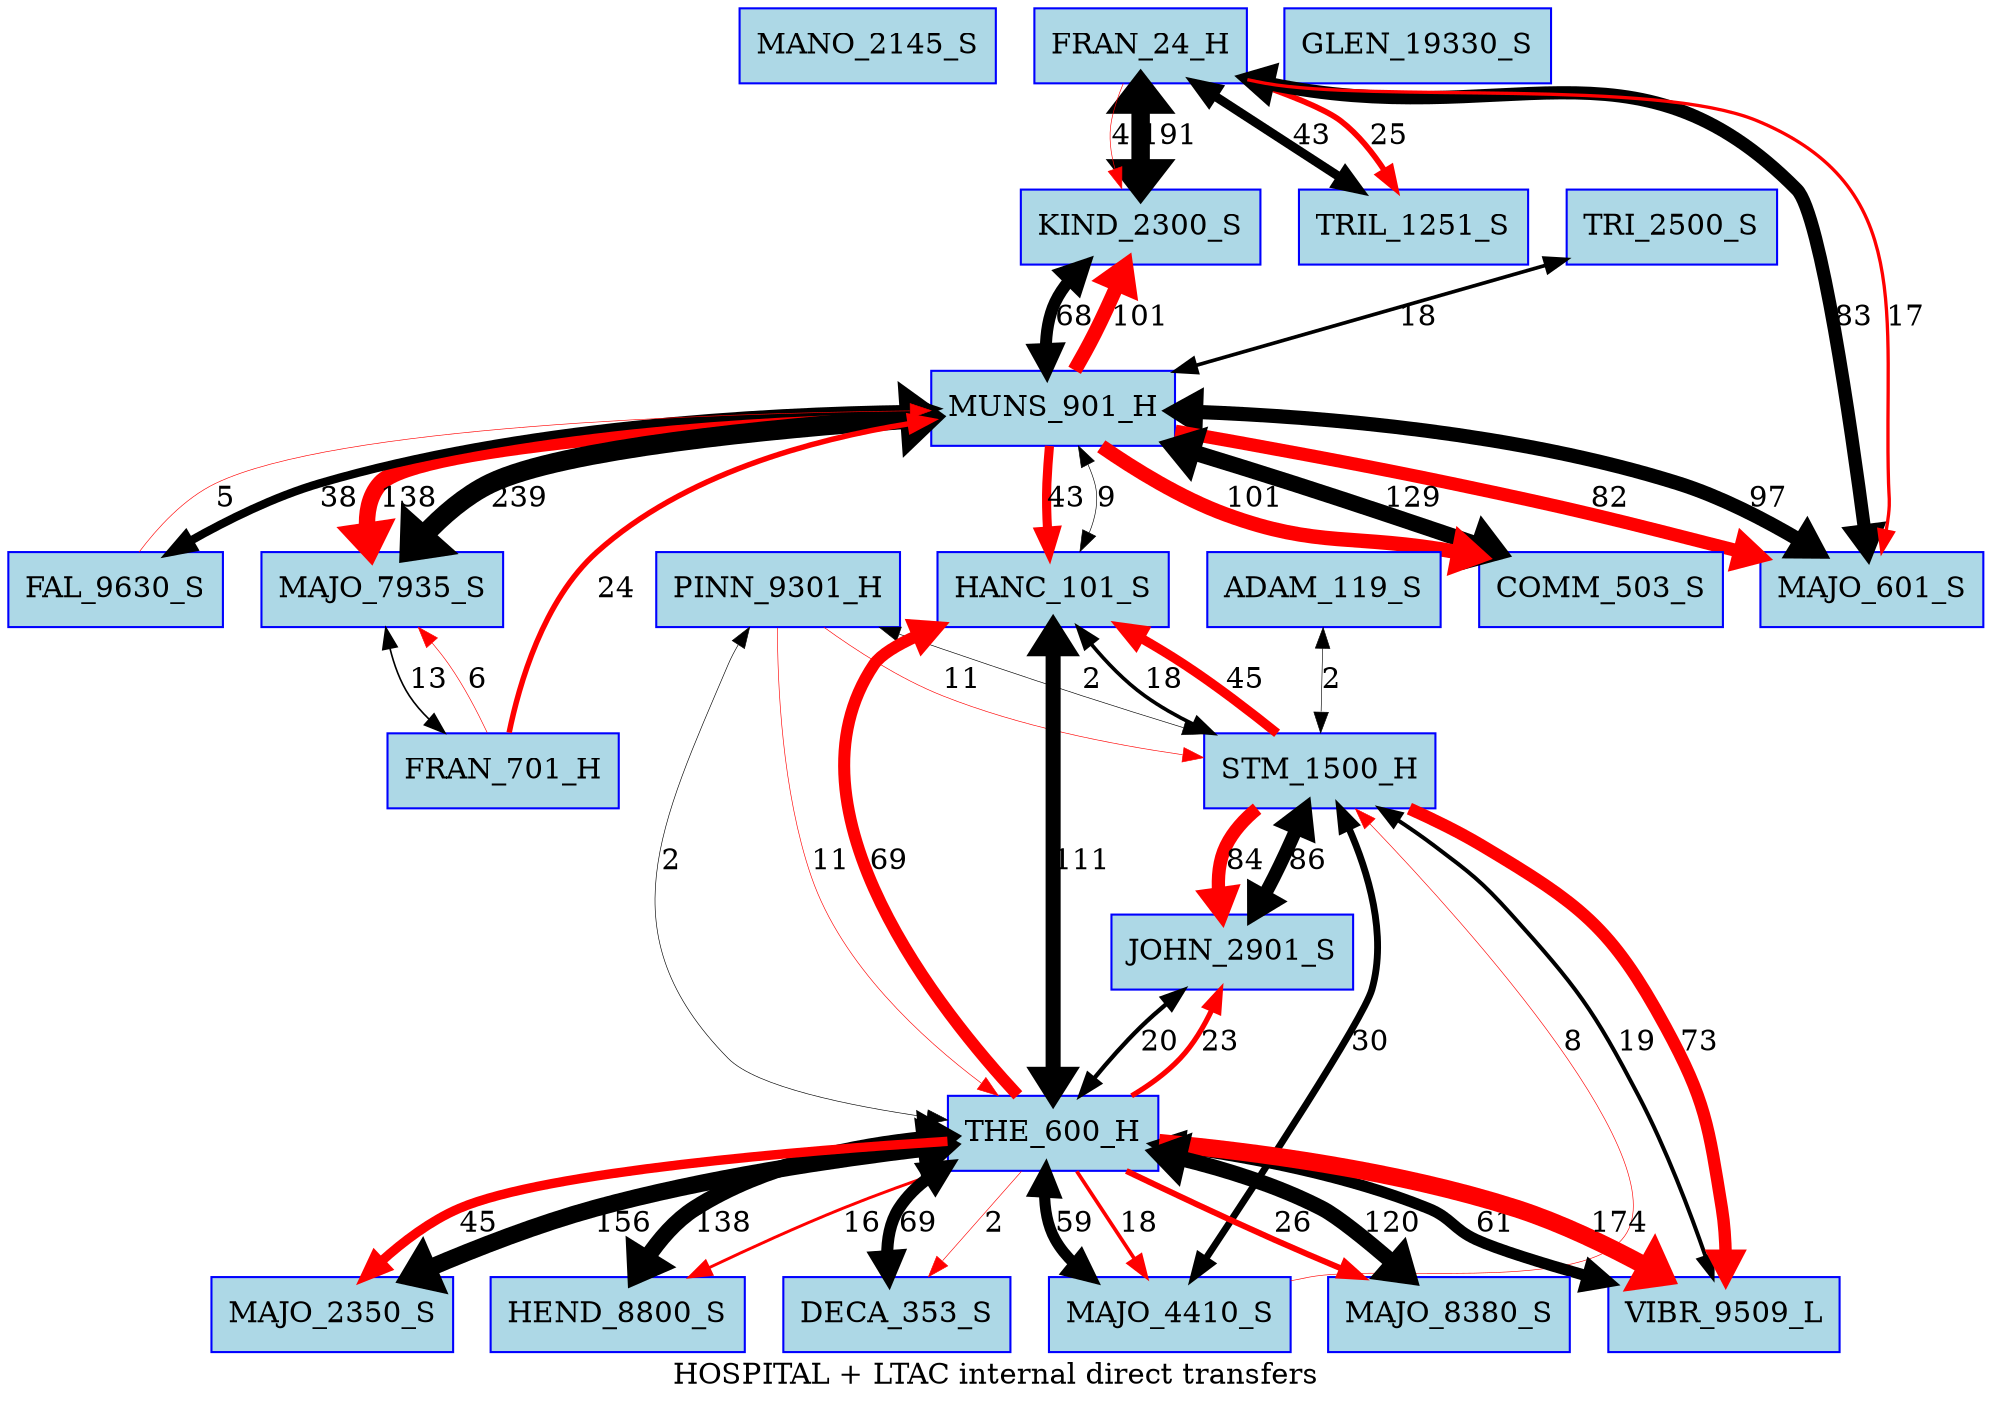 digraph myGraph {
 overlap=false; label="HOSPITAL + LTAC internal direct transfers";mano_2145_s [label=mano_2145_s, label=MANO_2145_S, color=blue, shape=box, style=filled, fillcolor=lightblue, pos="642.298403,-1180.262449?"];
tril_1251_s [label=tril_1251_s, label=TRIL_1251_S, color=blue, shape=box, style=filled, fillcolor=lightblue, pos="599.321461,-1743.238216?"];
hend_8800_s [label=hend_8800_s, label=HEND_8800_S, color=blue, shape=box, style=filled, fillcolor=lightblue, pos="1217.109089,-1747.787437?"];
kind_2300_s [label=kind_2300_s, label=KIND_2300_S, color=blue, shape=box, style=filled, fillcolor=lightblue, pos="795.366379,-1598.218379?"];
deca_353_s [label=deca_353_s, label=DECA_353_S, color=blue, shape=box, style=filled, fillcolor=lightblue, pos="1170.949229,-1102.597547?"];
muns_901_h [label=muns_901_h, label=MUNS_901_H, color=blue, shape=box, style=filled, fillcolor=lightblue, pos="784.770402,-1340.678460?"];
majo_2350_s [label=majo_2350_s, label=MAJO_2350_S, color=blue, shape=box, style=filled, fillcolor=lightblue, pos="1128.494167,-1227.096630?"];
majo_601_s [label=majo_601_s, label=MAJO_601_S, color=blue, shape=box, style=filled, fillcolor=lightblue, pos="759.791556,-1467.337921?"];
john_2901_s [label=john_2901_s, label=JOHN_2901_S, color=blue, shape=box, style=filled, fillcolor=lightblue, pos="1304.486095,-1335.425233?"];
tri_2500_s [label=tri_2500_s, label=TRI_2500_S, color=blue, shape=box, style=filled, fillcolor=lightblue, pos="666.577319,-1220.604252?"];
majo_7935_s [label=majo_7935_s, label=MAJO_7935_S, color=blue, shape=box, style=filled, fillcolor=lightblue, pos="778.705834,-1255.476700?"];
pinn_9301_h [label=pinn_9301_h, label=PINN_9301_H, color=blue, shape=box, style=filled, fillcolor=lightblue, pos="1216.081845,-1780.181494?"];
hanc_101_s [label=hanc_101_s, label=HANC_101_S, color=blue, shape=box, style=filled, fillcolor=lightblue, pos="1196.238912,-1736.640220?"];
comm_503_s [label=comm_503_s, label=COMM_503_S, color=blue, shape=box, style=filled, fillcolor=lightblue, pos="764.679203,-1415.446530?"];
vibr_9509_l [label=vibr_9509_l, label=VIBR_9509_L, color=blue, shape=box, style=filled, fillcolor=lightblue, pos="1225.739532,-1801.170374?"];
glen_19330_s [label=glen_19330_s, label=GLEN_19330_S, color=blue, shape=box, style=filled, fillcolor=lightblue, pos="562.539573,-1395.630535?"];
stm_1500_h [label=stm_1500_h, label=STM_1500_H, color=blue, shape=box, style=filled, fillcolor=lightblue, pos="1390.066563,-1501.158563?"];
majo_4410_s [label=majo_4410_s, label=MAJO_4410_S, color=blue, shape=box, style=filled, fillcolor=lightblue, pos="1260.650963,-1430.312886?"];
adam_119_s [label=adam_119_s, label=ADAM_119_S, color=blue, shape=box, style=filled, fillcolor=lightblue, pos="1155.857652,-1911.489283?"];
fal_9630_s [label=fal_9630_s, label=FAL_9630_S, color=blue, shape=box, style=filled, fillcolor=lightblue, pos="906.250832,-1390.100210?"];
fran_701_h [label=fran_701_h, label=FRAN_701_H, color=blue, shape=box, style=filled, fillcolor=lightblue, pos="773.426277,-1395.144754?"];
the_600_h [label=the_600_h, label=THE_600_H, color=blue, shape=box, style=filled, fillcolor=lightblue, pos="1150.144269,-1124.579296?"];
majo_8380_s [label=majo_8380_s, label=MAJO_8380_S, color=blue, shape=box, style=filled, fillcolor=lightblue, pos="1218.022054,-1706.186846?"];
fran_24_h [label=fran_24_h, label=FRAN_24_H, color=blue, shape=box, style=filled, fillcolor=lightblue, pos="741.114169,-1582.331595?"];
pinn_9301_h -> the_600_h [ penwidth=0.3, weight=2, label=2, color=black, dir=both];
pinn_9301_h -> the_600_h [ penwidth=0.3, weight=11, label=11, color=red];
pinn_9301_h -> stm_1500_h [ penwidth=0.3, weight=2, label=2, color=black, dir=both];
pinn_9301_h -> stm_1500_h [ penwidth=0.3, weight=11, label=11, color=red];
majo_2350_s -> the_600_h [ penwidth=8.24181274277, weight=156, label=156, color=black, dir=both];
the_600_h -> majo_2350_s [ penwidth=4.51223219033, weight=45, label=45, color=red];
majo_8380_s -> the_600_h [ penwidth=7.45471994936, weight=120, label=120, color=black, dir=both];
the_600_h -> majo_8380_s [ penwidth=2.86653433508, weight=26, label=26, color=red];
kind_2300_s -> muns_901_h [ penwidth=5.75076783655, weight=68, label=68, color=black, dir=both];
muns_901_h -> kind_2300_s [ penwidth=6.93760627154, weight=102, label=101, color=red];
kind_2300_s -> fran_24_h [ penwidth=8.84906500516, weight=191, label=191, color=black, dir=both];
fran_24_h -> kind_2300_s [ penwidth=0.3, weight=4, label=4, color=red];
tri_2500_s -> muns_901_h [ penwidth=1.76335999471, weight=18, label=18, color=black, dir=both];
majo_7935_s -> muns_901_h [ penwidth=9.52163537681, weight=240, label=239, color=black, dir=both];
muns_901_h -> majo_7935_s [ penwidth=7.87400577649, weight=138, label=138, color=red];
majo_7935_s -> fran_701_h [ penwidth=0.787092793402, weight=13, label=13, color=black, dir=both];
fran_701_h -> majo_7935_s [ penwidth=0.3, weight=7, label=6, color=red];
muns_901_h -> fal_9630_s [ penwidth=4.0050032002, weight=38, label=38, color=black, dir=both];
fal_9630_s -> muns_901_h [ penwidth=0.3, weight=5, label=5, color=red];
muns_901_h -> majo_601_s [ penwidth=6.81637765653, weight=98, label=97, color=black, dir=both];
muns_901_h -> majo_601_s [ penwidth=6.31240246281, weight=83, label=82, color=red];
muns_901_h -> hanc_101_s [ penwidth=0.3, weight=9, label=9, color=black, dir=both];
muns_901_h -> hanc_101_s [ penwidth=4.3758450681, weight=43, label=43, color=red];
muns_901_h -> comm_503_s [ penwidth=7.6716819341, weight=129, label=129, color=black, dir=both];
muns_901_h -> comm_503_s [ penwidth=6.93760627154, weight=102, label=101, color=red];
hanc_101_s -> the_600_h [ penwidth=7.22083532495, weight=112, label=111, color=black, dir=both];
the_600_h -> hanc_101_s [ penwidth=5.79456423481, weight=69, label=69, color=red];
hanc_101_s -> stm_1500_h [ penwidth=1.76335999471, weight=18, label=18, color=black, dir=both];
stm_1500_h -> hanc_101_s [ penwidth=4.51223219033, weight=45, label=45, color=red];
adam_119_s -> stm_1500_h [ penwidth=0.3, weight=2, label=2, color=black, dir=both];
john_2901_s -> the_600_h [ penwidth=2.07944154168, weight=20, label=20, color=black, dir=both];
the_600_h -> john_2901_s [ penwidth=2.49872736881, weight=24, label=23, color=red];
john_2901_s -> stm_1500_h [ penwidth=6.45528660978, weight=86, label=86, color=black, dir=both];
stm_1500_h -> john_2901_s [ penwidth=6.38469511755, weight=84, label=84, color=red];
fran_24_h -> majo_601_s [ penwidth=6.34876654441, weight=83, label=83, color=black, dir=both];
fran_24_h -> majo_601_s [ penwidth=1.59188475319, weight=17, label=17, color=red];
fran_24_h -> tril_1251_s [ penwidth=4.3758450681, weight=43, label=43, color=black, dir=both];
fran_24_h -> tril_1251_s [ penwidth=2.74887219562, weight=25, label=25, color=red];
the_600_h -> deca_353_s [ penwidth=5.79456423481, weight=69, label=69, color=black, dir=both];
the_600_h -> deca_353_s [ penwidth=0.3, weight=2, label=2, color=red];
the_600_h -> hend_8800_s [ penwidth=7.87400577649, weight=138, label=138, color=black, dir=both];
the_600_h -> hend_8800_s [ penwidth=1.41001088774, weight=16, label=16, color=red];
the_600_h -> majo_4410_s [ penwidth=5.32485705274, weight=59, label=59, color=black, dir=both];
the_600_h -> majo_4410_s [ penwidth=1.76335999471, weight=18, label=18, color=red];
the_600_h -> vibr_9509_l [ penwidth=5.42486631354, weight=62, label=61, color=black, dir=both];
the_600_h -> vibr_9509_l [ penwidth=8.56941061866, weight=175, label=174, color=red];
stm_1500_h -> majo_4410_s [ penwidth=3.295836866, weight=30, label=30, color=black, dir=both];
majo_4410_s -> stm_1500_h [ penwidth=0.3, weight=8, label=8, color=red];
stm_1500_h -> vibr_9509_l [ penwidth=1.92556165852, weight=19, label=19, color=black, dir=both];
stm_1500_h -> vibr_9509_l [ penwidth=5.96362304446, weight=73, label=73, color=red];
fran_701_h -> muns_901_h [ penwidth=2.62640621206, weight=25, label=24, color=red];
}
